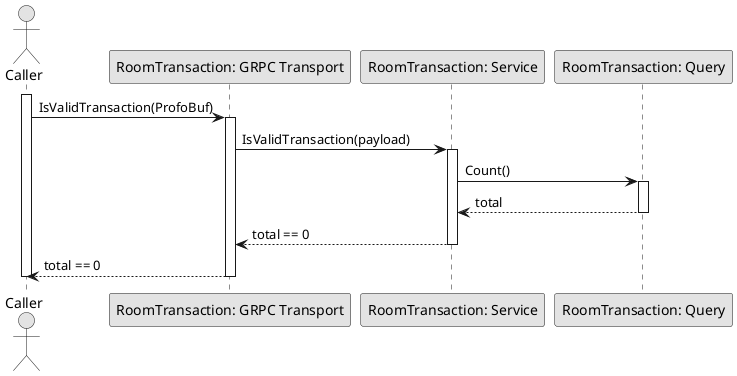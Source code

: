 @startuml CheckValidityOfTransaction

skinparam ConditionStyle hline
skinparam Monochrome true
skinparam Shadowing false

actor Caller
participant "RoomTransaction: GRPC Transport" as RoomTransactionGRPCTransport
participant "RoomTransaction: Service" as RoomTransactionService
participant "RoomTransaction: Query" as RoomTransactionQuery

activate Caller

Caller->RoomTransactionGRPCTransport: IsValidTransaction(ProfoBuf)
activate RoomTransactionGRPCTransport
RoomTransactionGRPCTransport->RoomTransactionService: IsValidTransaction(payload)
activate RoomTransactionService
RoomTransactionService->RoomTransactionQuery: Count()
activate RoomTransactionQuery
RoomTransactionQuery-->RoomTransactionService: total
deactivate RoomTransactionQuery
RoomTransactionService-->RoomTransactionGRPCTransport: total == 0
deactivate RoomTransactionService
RoomTransactionGRPCTransport-->Caller: total == 0
deactivate RoomTransactionGRPCTransport

deactivate Caller

@enduml